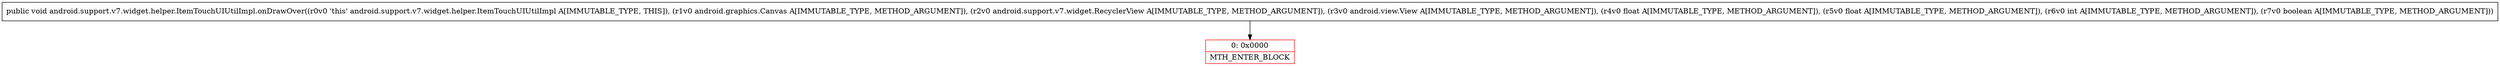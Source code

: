 digraph "CFG forandroid.support.v7.widget.helper.ItemTouchUIUtilImpl.onDrawOver(Landroid\/graphics\/Canvas;Landroid\/support\/v7\/widget\/RecyclerView;Landroid\/view\/View;FFIZ)V" {
subgraph cluster_Region_827411921 {
label = "R(0)";
node [shape=record,color=blue];
}
Node_0 [shape=record,color=red,label="{0\:\ 0x0000|MTH_ENTER_BLOCK\l}"];
MethodNode[shape=record,label="{public void android.support.v7.widget.helper.ItemTouchUIUtilImpl.onDrawOver((r0v0 'this' android.support.v7.widget.helper.ItemTouchUIUtilImpl A[IMMUTABLE_TYPE, THIS]), (r1v0 android.graphics.Canvas A[IMMUTABLE_TYPE, METHOD_ARGUMENT]), (r2v0 android.support.v7.widget.RecyclerView A[IMMUTABLE_TYPE, METHOD_ARGUMENT]), (r3v0 android.view.View A[IMMUTABLE_TYPE, METHOD_ARGUMENT]), (r4v0 float A[IMMUTABLE_TYPE, METHOD_ARGUMENT]), (r5v0 float A[IMMUTABLE_TYPE, METHOD_ARGUMENT]), (r6v0 int A[IMMUTABLE_TYPE, METHOD_ARGUMENT]), (r7v0 boolean A[IMMUTABLE_TYPE, METHOD_ARGUMENT])) }"];
MethodNode -> Node_0;
}

